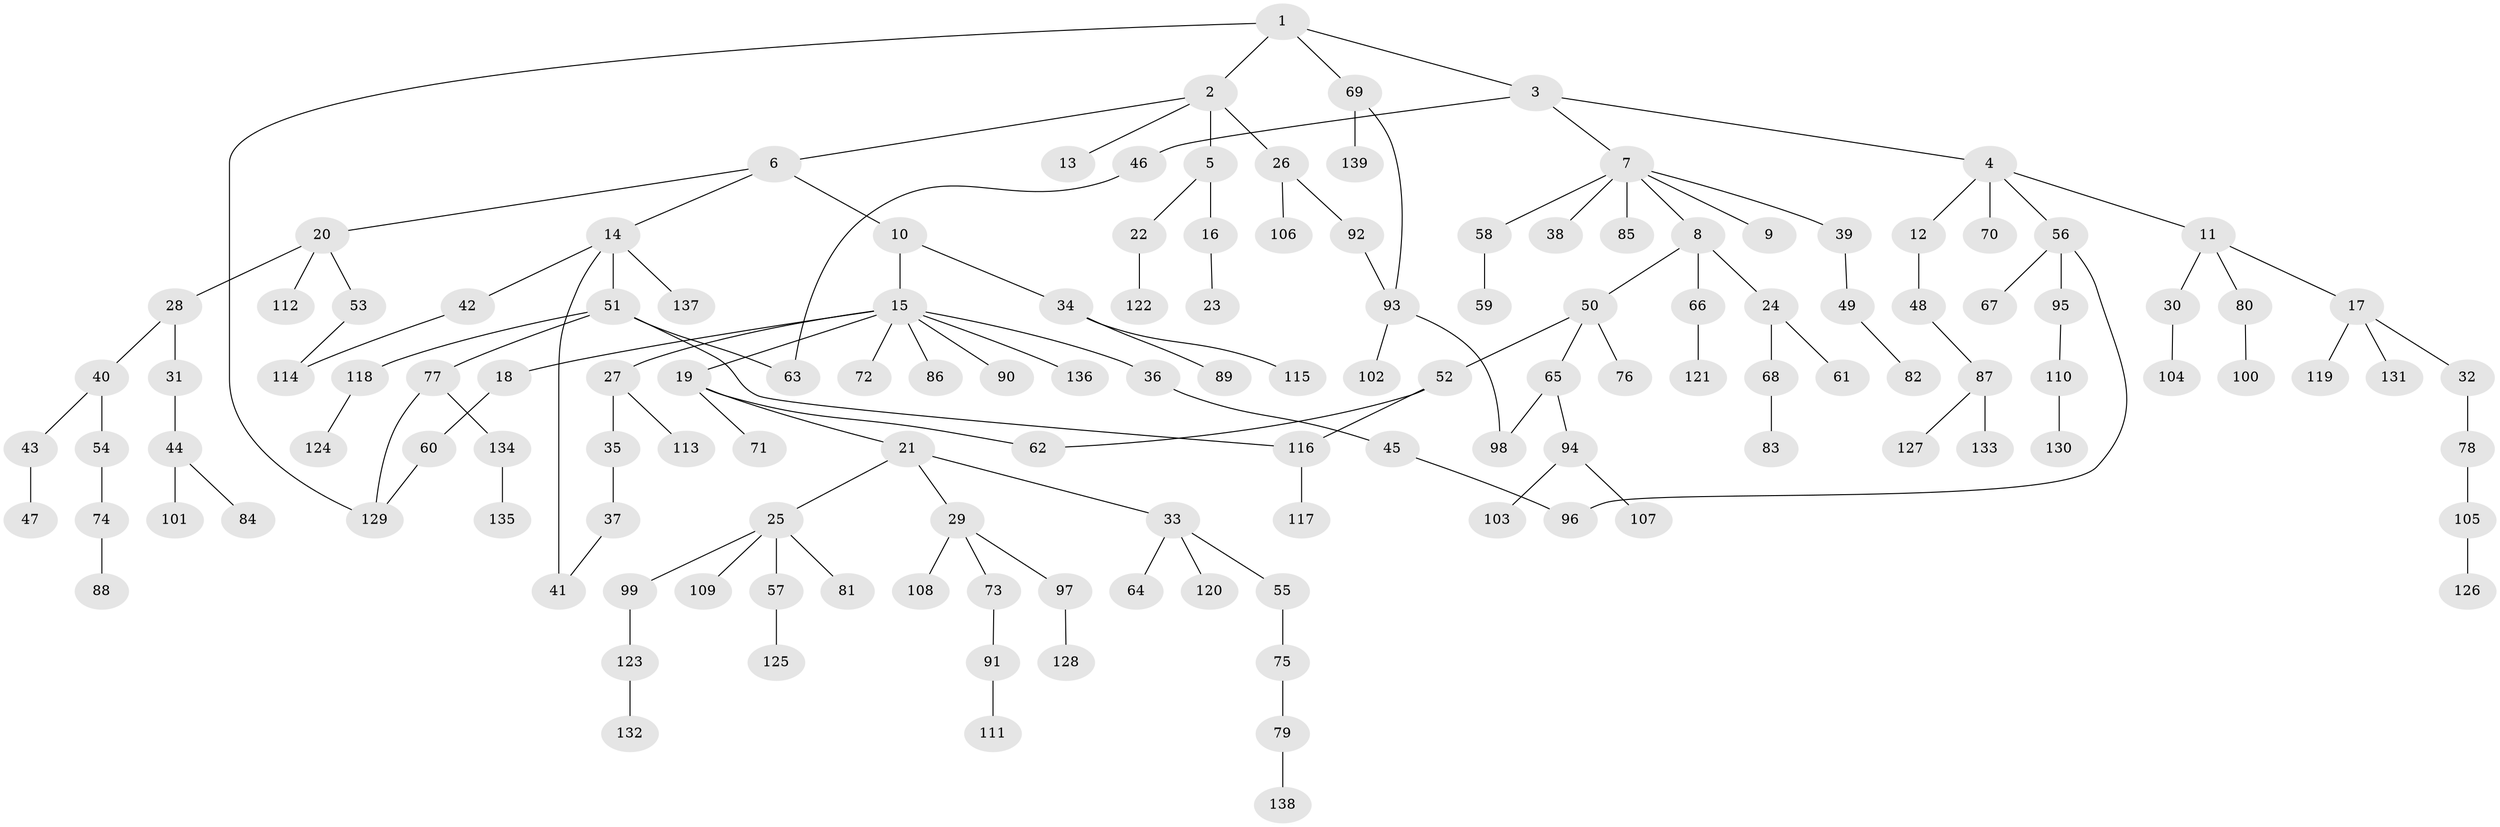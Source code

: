 // Generated by graph-tools (version 1.1) at 2025/10/02/27/25 16:10:52]
// undirected, 139 vertices, 148 edges
graph export_dot {
graph [start="1"]
  node [color=gray90,style=filled];
  1;
  2;
  3;
  4;
  5;
  6;
  7;
  8;
  9;
  10;
  11;
  12;
  13;
  14;
  15;
  16;
  17;
  18;
  19;
  20;
  21;
  22;
  23;
  24;
  25;
  26;
  27;
  28;
  29;
  30;
  31;
  32;
  33;
  34;
  35;
  36;
  37;
  38;
  39;
  40;
  41;
  42;
  43;
  44;
  45;
  46;
  47;
  48;
  49;
  50;
  51;
  52;
  53;
  54;
  55;
  56;
  57;
  58;
  59;
  60;
  61;
  62;
  63;
  64;
  65;
  66;
  67;
  68;
  69;
  70;
  71;
  72;
  73;
  74;
  75;
  76;
  77;
  78;
  79;
  80;
  81;
  82;
  83;
  84;
  85;
  86;
  87;
  88;
  89;
  90;
  91;
  92;
  93;
  94;
  95;
  96;
  97;
  98;
  99;
  100;
  101;
  102;
  103;
  104;
  105;
  106;
  107;
  108;
  109;
  110;
  111;
  112;
  113;
  114;
  115;
  116;
  117;
  118;
  119;
  120;
  121;
  122;
  123;
  124;
  125;
  126;
  127;
  128;
  129;
  130;
  131;
  132;
  133;
  134;
  135;
  136;
  137;
  138;
  139;
  1 -- 2;
  1 -- 3;
  1 -- 69;
  1 -- 129;
  2 -- 5;
  2 -- 6;
  2 -- 13;
  2 -- 26;
  3 -- 4;
  3 -- 7;
  3 -- 46;
  4 -- 11;
  4 -- 12;
  4 -- 56;
  4 -- 70;
  5 -- 16;
  5 -- 22;
  6 -- 10;
  6 -- 14;
  6 -- 20;
  7 -- 8;
  7 -- 9;
  7 -- 38;
  7 -- 39;
  7 -- 58;
  7 -- 85;
  8 -- 24;
  8 -- 50;
  8 -- 66;
  10 -- 15;
  10 -- 34;
  11 -- 17;
  11 -- 30;
  11 -- 80;
  12 -- 48;
  14 -- 42;
  14 -- 51;
  14 -- 137;
  14 -- 41;
  15 -- 18;
  15 -- 19;
  15 -- 27;
  15 -- 36;
  15 -- 72;
  15 -- 86;
  15 -- 90;
  15 -- 136;
  16 -- 23;
  17 -- 32;
  17 -- 119;
  17 -- 131;
  18 -- 60;
  19 -- 21;
  19 -- 71;
  19 -- 62;
  20 -- 28;
  20 -- 53;
  20 -- 112;
  21 -- 25;
  21 -- 29;
  21 -- 33;
  22 -- 122;
  24 -- 61;
  24 -- 68;
  25 -- 57;
  25 -- 81;
  25 -- 99;
  25 -- 109;
  26 -- 92;
  26 -- 106;
  27 -- 35;
  27 -- 113;
  28 -- 31;
  28 -- 40;
  29 -- 73;
  29 -- 97;
  29 -- 108;
  30 -- 104;
  31 -- 44;
  32 -- 78;
  33 -- 55;
  33 -- 64;
  33 -- 120;
  34 -- 89;
  34 -- 115;
  35 -- 37;
  36 -- 45;
  37 -- 41;
  39 -- 49;
  40 -- 43;
  40 -- 54;
  42 -- 114;
  43 -- 47;
  44 -- 84;
  44 -- 101;
  45 -- 96;
  46 -- 63;
  48 -- 87;
  49 -- 82;
  50 -- 52;
  50 -- 65;
  50 -- 76;
  51 -- 63;
  51 -- 77;
  51 -- 118;
  51 -- 116;
  52 -- 62;
  52 -- 116;
  53 -- 114;
  54 -- 74;
  55 -- 75;
  56 -- 67;
  56 -- 95;
  56 -- 96;
  57 -- 125;
  58 -- 59;
  60 -- 129;
  65 -- 94;
  65 -- 98;
  66 -- 121;
  68 -- 83;
  69 -- 139;
  69 -- 93;
  73 -- 91;
  74 -- 88;
  75 -- 79;
  77 -- 129;
  77 -- 134;
  78 -- 105;
  79 -- 138;
  80 -- 100;
  87 -- 127;
  87 -- 133;
  91 -- 111;
  92 -- 93;
  93 -- 98;
  93 -- 102;
  94 -- 103;
  94 -- 107;
  95 -- 110;
  97 -- 128;
  99 -- 123;
  105 -- 126;
  110 -- 130;
  116 -- 117;
  118 -- 124;
  123 -- 132;
  134 -- 135;
}

